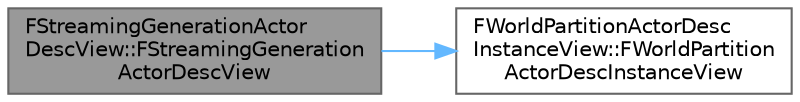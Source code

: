 digraph "FStreamingGenerationActorDescView::FStreamingGenerationActorDescView"
{
 // INTERACTIVE_SVG=YES
 // LATEX_PDF_SIZE
  bgcolor="transparent";
  edge [fontname=Helvetica,fontsize=10,labelfontname=Helvetica,labelfontsize=10];
  node [fontname=Helvetica,fontsize=10,shape=box,height=0.2,width=0.4];
  rankdir="LR";
  Node1 [id="Node000001",label="FStreamingGenerationActor\lDescView::FStreamingGeneration\lActorDescView",height=0.2,width=0.4,color="gray40", fillcolor="grey60", style="filled", fontcolor="black",tooltip=" "];
  Node1 -> Node2 [id="edge1_Node000001_Node000002",color="steelblue1",style="solid",tooltip=" "];
  Node2 [id="Node000002",label="FWorldPartitionActorDesc\lInstanceView::FWorldPartition\lActorDescInstanceView",height=0.2,width=0.4,color="grey40", fillcolor="white", style="filled",URL="$de/d69/classFWorldPartitionActorDescInstanceView.html#a6fe59779cc743b987b78e2f3109b1e2e",tooltip=" "];
}
